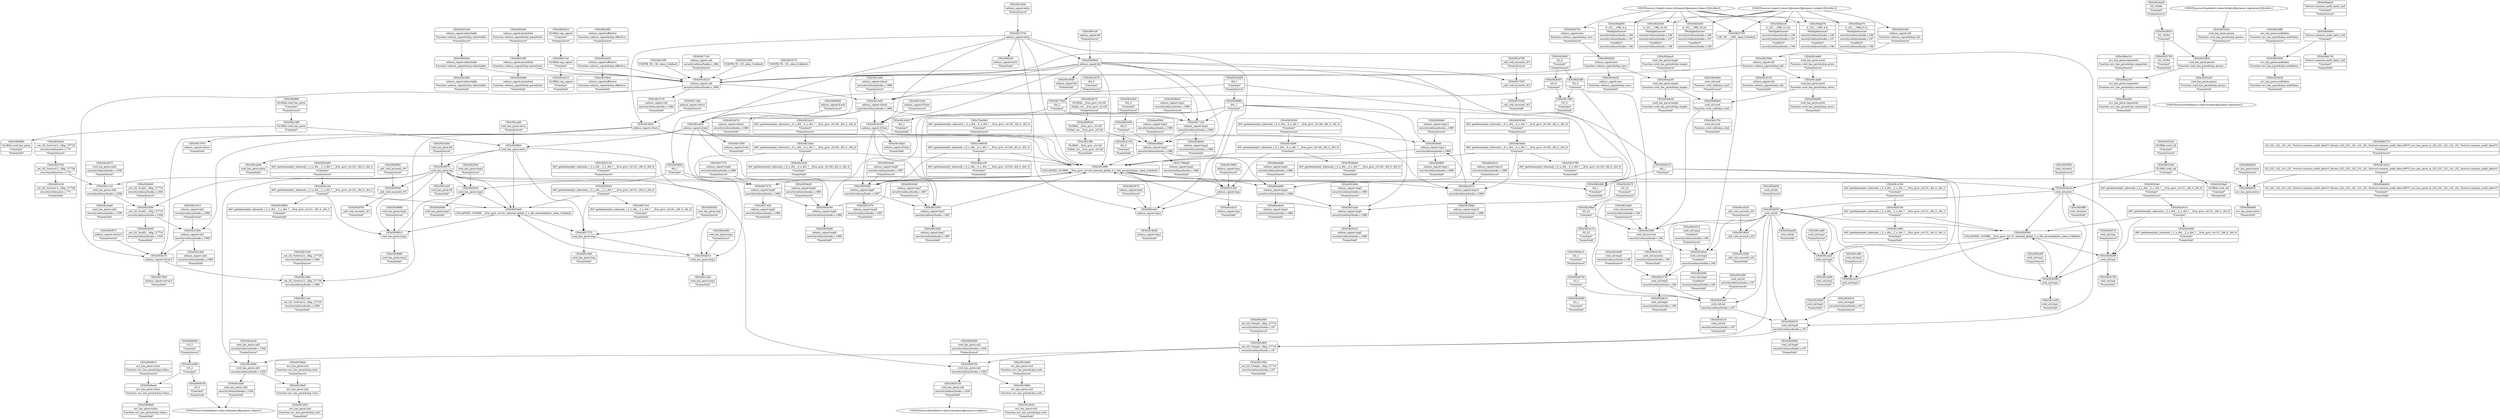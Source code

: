 digraph {
	CE0x5832950 [shape=record,shape=Mrecord,label="{CE0x5832950|_ret_i32_%call2,_!dbg_!27719|security/selinux/hooks.c,1508}"]
	CE0x5820ec0 [shape=record,shape=Mrecord,label="{CE0x5820ec0|cred_sid:entry}"]
	CE0x582f3e0 [shape=record,shape=Mrecord,label="{CE0x582f3e0|cred_has_perm:tmp3|*SummSource*}"]
	CE0x5820b00 [shape=record,shape=Mrecord,label="{CE0x5820b00|GLOBAL:__llvm_gcov_ctr140|Global_var:__llvm_gcov_ctr140}"]
	CE0x5849c30 [shape=record,shape=Mrecord,label="{CE0x5849c30|i16_2|*Constant*|*SummSink*}"]
	CE0x582f250 [shape=record,shape=Mrecord,label="{CE0x582f250|cred_has_perm:tmp3}"]
	CE0x5819b20 [shape=record,shape=Mrecord,label="{CE0x5819b20|avc_has_perm:ssid|Function::avc_has_perm&Arg::ssid::|*SummSink*}"]
	CE0x5826050 [shape=record,shape=Mrecord,label="{CE0x5826050|cred_sid:bb}"]
	CE0x5828cf0 [shape=record,shape=Mrecord,label="{CE0x5828cf0|_ret_i32_%call2,_!dbg_!27719|security/selinux/hooks.c,1508|*SummSource*}"]
	CE0x5835d40 [shape=record,shape=Mrecord,label="{CE0x5835d40|selinux_capset:tmp9|security/selinux/hooks.c,1989|*SummSink*}"]
	CE0x5833780 [shape=record,shape=Mrecord,label="{CE0x5833780|i64*_getelementptr_inbounds_(_6_x_i64_,_6_x_i64_*___llvm_gcov_ctr140,_i64_0,_i64_5)|*Constant*|*SummSink*}"]
	CE0x580ccf0 [shape=record,shape=Mrecord,label="{CE0x580ccf0|selinux_capset:bb|*SummSource*}"]
	CE0x5815440 [shape=record,shape=Mrecord,label="{CE0x5815440|_call_void_mcount()_#3|*SummSink*}"]
	CE0x583da10 [shape=record,shape=Mrecord,label="{CE0x583da10|i32_1|*Constant*|*SummSource*}"]
	CE0x5839750 [shape=record,shape=Mrecord,label="{CE0x5839750|selinux_capset:new|Function::selinux_capset&Arg::new::|*SummSource*}"]
	"CONST[source:0(mediator),value:0(static)][purpose:{operation}]"
	CE0x580c980 [shape=record,shape=Mrecord,label="{CE0x580c980|i64_1|*Constant*|*SummSink*}"]
	CE0x58259f0 [shape=record,shape=Mrecord,label="{CE0x58259f0|avc_has_perm:auditdata|Function::avc_has_perm&Arg::auditdata::|*SummSource*}"]
	CE0x581fe60 [shape=record,shape=Mrecord,label="{CE0x581fe60|i64*_getelementptr_inbounds_(_2_x_i64_,_2_x_i64_*___llvm_gcov_ctr131,_i64_0,_i64_0)|*Constant*|*SummSink*}"]
	CE0x583aac0 [shape=record,shape=Mrecord,label="{CE0x583aac0|cred_has_perm:target|Function::cred_has_perm&Arg::target::|*SummSource*}"]
	CE0x580d3e0 [shape=record,shape=Mrecord,label="{CE0x580d3e0|selinux_capset:inheritable|Function::selinux_capset&Arg::inheritable::}"]
	CE0x5815e60 [shape=record,shape=Mrecord,label="{CE0x5815e60|selinux_capset:tobool|security/selinux/hooks.c,1986|*SummSource*}"]
	CE0x5835c60 [shape=record,shape=Mrecord,label="{CE0x5835c60|selinux_capset:tmp9|security/selinux/hooks.c,1989}"]
	CE0x5821910 [shape=record,shape=Mrecord,label="{CE0x5821910|selinux_capset:call1|security/selinux/hooks.c,1989|*SummSource*}"]
	CE0x58338a0 [shape=record,shape=Mrecord,label="{CE0x58338a0|selinux_capset:tmp10|security/selinux/hooks.c,1990|*SummSink*}"]
	CE0x5839810 [shape=record,shape=Mrecord,label="{CE0x5839810|cred_has_perm:tmp2}"]
	CE0x58398f0 [shape=record,shape=Mrecord,label="{CE0x58398f0|cred_has_perm:tmp2|*SummSink*}"]
	CE0x6bedeb0 [shape=record,shape=Mrecord,label="{CE0x6bedeb0|selinux_capset:tmp4|security/selinux/hooks.c,1986|*SummSource*}"]
	CE0x5106030 [shape=record,shape=Mrecord,label="{CE0x5106030|i64*_getelementptr_inbounds_(_6_x_i64_,_6_x_i64_*___llvm_gcov_ctr140,_i64_0,_i64_3)|*Constant*}"]
	CE0x580cfc0 [shape=record,shape=Mrecord,label="{CE0x580cfc0|selinux_capset:entry|*SummSink*}"]
	CE0x5853a90 [shape=record,shape=Mrecord,label="{CE0x5853a90|selinux_capset:tmp7|security/selinux/hooks.c,1987|*SummSink*}"]
	CE0x5818a50 [shape=record,shape=Mrecord,label="{CE0x5818a50|i32_16384|*Constant*|*SummSource*}"]
	CE0x6ec86b0 [shape=record,shape=Mrecord,label="{CE0x6ec86b0|selinux_capset:tmp3|security/selinux/hooks.c,1986}"]
	CE0x5818810 [shape=record,shape=Mrecord,label="{CE0x5818810|i32_16384|*Constant*}"]
	CE0x582f480 [shape=record,shape=Mrecord,label="{CE0x582f480|cred_has_perm:tmp3|*SummSink*}"]
	CE0x5835150 [shape=record,shape=Mrecord,label="{CE0x5835150|cred_has_perm:call|security/selinux/hooks.c,1506|*SummSink*}"]
	CE0x584a310 [shape=record,shape=Mrecord,label="{CE0x584a310|avc_has_perm:requested|Function::avc_has_perm&Arg::requested::|*SummSource*}"]
	CE0x5813280 [shape=record,shape=Mrecord,label="{CE0x5813280|selinux_capset:if.end|*SummSink*}"]
	CE0x581d000 [shape=record,shape=Mrecord,label="{CE0x581d000|cred_sid:tmp3|*SummSink*}"]
	CE0x58245f0 [shape=record,shape=Mrecord,label="{CE0x58245f0|cred_sid:tmp4|*LoadInst*|security/selinux/hooks.c,196|*SummSink*}"]
	CE0x5818260 [shape=record,shape=Mrecord,label="{CE0x5818260|selinux_capset:tmp1|*SummSink*}"]
	CE0x58248d0 [shape=record,shape=Mrecord,label="{CE0x58248d0|cred_sid:tmp5|security/selinux/hooks.c,196|*SummSource*}"]
	CE0x581aaf0 [shape=record,shape=Mrecord,label="{CE0x581aaf0|cred_has_perm:entry|*SummSource*}"]
	CE0x582b9b0 [shape=record,shape=Mrecord,label="{CE0x582b9b0|cred_sid:tmp6|security/selinux/hooks.c,197|*SummSink*}"]
	CE0x5824b30 [shape=record,shape=Mrecord,label="{CE0x5824b30|selinux_capset:new|Function::selinux_capset&Arg::new::|*SummSink*}"]
	CE0x5816170 [shape=record,shape=Mrecord,label="{CE0x5816170|VOIDTB_TE:_CE:_elem_0:default:}"]
	CE0x5836d60 [shape=record,shape=Mrecord,label="{CE0x5836d60|i64*_getelementptr_inbounds_(_6_x_i64_,_6_x_i64_*___llvm_gcov_ctr140,_i64_0,_i64_0)|*Constant*|*SummSink*}"]
	CE0x58356a0 [shape=record,shape=Mrecord,label="{CE0x58356a0|GLOBAL:cred_sid|*Constant*|*SummSink*}"]
	CE0x5832150 [shape=record,shape=Mrecord,label="{CE0x5832150|i64_0|*Constant*|*SummSink*}"]
	CE0x5821b40 [shape=record,shape=Mrecord,label="{CE0x5821b40|_ret_i32_%retval.0,_!dbg_!27726|security/selinux/hooks.c,1990|*SummSource*}"]
	CE0x5849da0 [shape=record,shape=Mrecord,label="{CE0x5849da0|%struct.common_audit_data*_null|*Constant*}"]
	CE0x584e200 [shape=record,shape=Mrecord,label="{CE0x584e200|i64*_getelementptr_inbounds_(_6_x_i64_,_6_x_i64_*___llvm_gcov_ctr140,_i64_0,_i64_3)|*Constant*|*SummSink*}"]
	CE0x584bfb0 [shape=record,shape=Mrecord,label="{CE0x584bfb0|i16_2|*Constant*|*SummSource*}"]
	CE0x5825130 [shape=record,shape=Mrecord,label="{CE0x5825130|i64*_getelementptr_inbounds_(_2_x_i64_,_2_x_i64_*___llvm_gcov_ctr141,_i64_0,_i64_0)|*Constant*|*SummSource*}"]
	CE0x58240c0 [shape=record,shape=Mrecord,label="{CE0x58240c0|cred_sid:tmp4|*LoadInst*|security/selinux/hooks.c,196}"]
	CE0x584bf40 [shape=record,shape=Mrecord,label="{CE0x584bf40|avc_has_perm:entry|*SummSink*}"]
	CE0x583ad30 [shape=record,shape=Mrecord,label="{CE0x583ad30|cred_sid:bb|*SummSource*}"]
	CE0x581fca0 [shape=record,shape=Mrecord,label="{CE0x581fca0|i64*_getelementptr_inbounds_(_2_x_i64_,_2_x_i64_*___llvm_gcov_ctr131,_i64_0,_i64_0)|*Constant*|*SummSource*}"]
	CE0x5828290 [shape=record,shape=Mrecord,label="{CE0x5828290|cred_sid:tmp}"]
	CE0x583d750 [shape=record,shape=Mrecord,label="{CE0x583d750|i32_1|*Constant*}"]
	CE0x5822da0 [shape=record,shape=Mrecord,label="{CE0x5822da0|i64*_getelementptr_inbounds_(_6_x_i64_,_6_x_i64_*___llvm_gcov_ctr140,_i64_0,_i64_4)|*Constant*}"]
	CE0x5821bb0 [shape=record,shape=Mrecord,label="{CE0x5821bb0|_ret_i32_%retval.0,_!dbg_!27726|security/selinux/hooks.c,1990}"]
	CE0x5820f30 [shape=record,shape=Mrecord,label="{CE0x5820f30|cred_sid:entry|*SummSource*}"]
	CE0x5823ef0 [shape=record,shape=Mrecord,label="{CE0x5823ef0|i32_0|*Constant*}"]
	CE0x5816210 [shape=record,shape=Mrecord,label="{CE0x5816210|selinux_capset:call|security/selinux/hooks.c,1984}"]
	CE0x583aa50 [shape=record,shape=Mrecord,label="{CE0x583aa50|cred_has_perm:target|Function::cred_has_perm&Arg::target::}"]
	CE0x584a480 [shape=record,shape=Mrecord,label="{CE0x584a480|avc_has_perm:requested|Function::avc_has_perm&Arg::requested::|*SummSink*}"]
	CE0x5820cf0 [shape=record,shape=Mrecord,label="{CE0x5820cf0|selinux_capset:permitted|Function::selinux_capset&Arg::permitted::|*SummSource*}"]
	CE0x58211c0 [shape=record,shape=Mrecord,label="{CE0x58211c0|cred_has_perm:call2|security/selinux/hooks.c,1508}"]
	CE0x5818310 [shape=record,shape=Mrecord,label="{CE0x5818310|GLOBAL:cap_capset|*Constant*|*SummSink*}"]
	CE0x583a280 [shape=record,shape=Mrecord,label="{CE0x583a280|i64*_getelementptr_inbounds_(_2_x_i64_,_2_x_i64_*___llvm_gcov_ctr141,_i64_0,_i64_1)|*Constant*|*SummSource*}"]
	CE0x5831680 [shape=record,shape=Mrecord,label="{CE0x5831680|VOIDTB_TE:_CE:_elem_0:default:}"]
	CE0x5828300 [shape=record,shape=Mrecord,label="{CE0x5828300|COLLAPSED:_GCMRE___llvm_gcov_ctr131_internal_global_2_x_i64_zeroinitializer:_elem_0:default:}"]
	CE0x5832a30 [shape=record,shape=Mrecord,label="{CE0x5832a30|cred_has_perm:perms|Function::cred_has_perm&Arg::perms::|*SummSink*}"]
	CE0x5849f10 [shape=record,shape=Mrecord,label="{CE0x5849f10|avc_has_perm:tclass|Function::avc_has_perm&Arg::tclass::|*SummSource*}"]
	CE0x58350b0 [shape=record,shape=Mrecord,label="{CE0x58350b0|cred_has_perm:call|security/selinux/hooks.c,1506|*SummSource*}"]
	CE0x5816d10 [shape=record,shape=Mrecord,label="{CE0x5816d10|selinux_capset:return}"]
	CE0x5815af0 [shape=record,shape=Mrecord,label="{CE0x5815af0|selinux_capset:tobool|security/selinux/hooks.c,1986}"]
	CE0x584a800 [shape=record,shape=Mrecord,label="{CE0x584a800|4:_i32,_:_CRE_0,4_|*MultipleSource*|security/selinux/hooks.c,196|security/selinux/hooks.c,197|*LoadInst*|security/selinux/hooks.c,196}"]
	CE0x5821ff0 [shape=record,shape=Mrecord,label="{CE0x5821ff0|GLOBAL:__llvm_gcov_ctr140|Global_var:__llvm_gcov_ctr140|*SummSink*}"]
	CE0x5821830 [shape=record,shape=Mrecord,label="{CE0x5821830|selinux_capset:call1|security/selinux/hooks.c,1989}"]
	CE0x5835520 [shape=record,shape=Mrecord,label="{CE0x5835520|GLOBAL:cred_sid|*Constant*|*SummSource*}"]
	CE0x5811f90 [shape=record,shape=Mrecord,label="{CE0x5811f90|i32_0|*Constant*|*SummSink*}"]
	CE0x581ca20 [shape=record,shape=Mrecord,label="{CE0x581ca20|cred_sid:tmp2}"]
	CE0x5816420 [shape=record,shape=Mrecord,label="{CE0x5816420|i64_2|*Constant*|*SummSink*}"]
	CE0x581e010 [shape=record,shape=Mrecord,label="{CE0x581e010|i32_(i32,_i32,_i16,_i32,_%struct.common_audit_data*)*_bitcast_(i32_(i32,_i32,_i16,_i32,_%struct.common_audit_data.495*)*_avc_has_perm_to_i32_(i32,_i32,_i16,_i32,_%struct.common_audit_data*)*)|*Constant*}"]
	CE0x58174a0 [shape=record,shape=Mrecord,label="{CE0x58174a0|selinux_capset:return|*SummSource*}"]
	CE0x580c810 [shape=record,shape=Mrecord,label="{CE0x580c810|GLOBAL:cap_capset|*Constant*|*SummSource*}"]
	CE0x58158e0 [shape=record,shape=Mrecord,label="{CE0x58158e0|selinux_capset:effective|Function::selinux_capset&Arg::effective::|*SummSink*}"]
	CE0x58257b0 [shape=record,shape=Mrecord,label="{CE0x58257b0|_ret_i32_%retval.0,_!dbg_!27728|security/selinux/avc.c,775}"]
	CE0x582b810 [shape=record,shape=Mrecord,label="{CE0x582b810|cred_sid:tmp6|security/selinux/hooks.c,197|*SummSource*}"]
	CE0x582b300 [shape=record,shape=Mrecord,label="{CE0x582b300|4:_i32,_:_CRE_16,20_|*MultipleSource*|security/selinux/hooks.c,196|security/selinux/hooks.c,197|*LoadInst*|security/selinux/hooks.c,196}"]
	CE0x5852940 [shape=record,shape=Mrecord,label="{CE0x5852940|selinux_capset:tmp7|security/selinux/hooks.c,1987|*SummSource*}"]
	CE0x584b770 [shape=record,shape=Mrecord,label="{CE0x584b770|i32_(i32,_i32,_i16,_i32,_%struct.common_audit_data*)*_bitcast_(i32_(i32,_i32,_i16,_i32,_%struct.common_audit_data.495*)*_avc_has_perm_to_i32_(i32,_i32,_i16,_i32,_%struct.common_audit_data*)*)|*Constant*|*SummSource*}"]
	CE0x584a230 [shape=record,shape=Mrecord,label="{CE0x584a230|avc_has_perm:requested|Function::avc_has_perm&Arg::requested::}"]
	CE0x583d610 [shape=record,shape=Mrecord,label="{CE0x583d610|cred_sid:tmp5|security/selinux/hooks.c,196|*SummSink*}"]
	CE0x581b5b0 [shape=record,shape=Mrecord,label="{CE0x581b5b0|cred_has_perm:bb|*SummSource*}"]
	CE0x5819de0 [shape=record,shape=Mrecord,label="{CE0x5819de0|avc_has_perm:tsid|Function::avc_has_perm&Arg::tsid::|*SummSource*}"]
	CE0x58218a0 [shape=record,shape=Mrecord,label="{CE0x58218a0|selinux_capset:call1|security/selinux/hooks.c,1989|*SummSink*}"]
	CE0x584ae70 [shape=record,shape=Mrecord,label="{CE0x584ae70|4:_i32,_:_CRE_8,12_|*MultipleSource*|security/selinux/hooks.c,196|security/selinux/hooks.c,197|*LoadInst*|security/selinux/hooks.c,196}"]
	CE0x5820140 [shape=record,shape=Mrecord,label="{CE0x5820140|selinux_capset:inheritable|Function::selinux_capset&Arg::inheritable::|*SummSource*}"]
	CE0x58316f0 [shape=record,shape=Mrecord,label="{CE0x58316f0|selinux_capset:permitted|Function::selinux_capset&Arg::permitted::}"]
	CE0x581daf0 [shape=record,shape=Mrecord,label="{CE0x581daf0|cred_has_perm:call1|security/selinux/hooks.c,1506|*SummSink*}"]
	CE0x583a990 [shape=record,shape=Mrecord,label="{CE0x583a990|cred_has_perm:actor|Function::cred_has_perm&Arg::actor::|*SummSink*}"]
	CE0x5819a80 [shape=record,shape=Mrecord,label="{CE0x5819a80|avc_has_perm:ssid|Function::avc_has_perm&Arg::ssid::|*SummSource*}"]
	CE0x582fdd0 [shape=record,shape=Mrecord,label="{CE0x582fdd0|selinux_capset:tmp11|security/selinux/hooks.c,1990|*SummSource*}"]
	CE0x583c660 [shape=record,shape=Mrecord,label="{CE0x583c660|cred_sid:cred|Function::cred_sid&Arg::cred::|*SummSource*}"]
	CE0x581ad80 [shape=record,shape=Mrecord,label="{CE0x581ad80|cred_has_perm:actor|Function::cred_has_perm&Arg::actor::|*SummSource*}"]
	CE0x5821ce0 [shape=record,shape=Mrecord,label="{CE0x5821ce0|_ret_i32_%retval.0,_!dbg_!27726|security/selinux/hooks.c,1990|*SummSink*}"]
	CE0x581c2b0 [shape=record,shape=Mrecord,label="{CE0x581c2b0|cred_has_perm:tmp1|*SummSink*}"]
	CE0x5814a90 [shape=record,shape=Mrecord,label="{CE0x5814a90|i64*_getelementptr_inbounds_(_6_x_i64_,_6_x_i64_*___llvm_gcov_ctr140,_i64_0,_i64_0)|*Constant*}"]
	CE0x5825e10 [shape=record,shape=Mrecord,label="{CE0x5825e10|i64*_getelementptr_inbounds_(_2_x_i64_,_2_x_i64_*___llvm_gcov_ctr131,_i64_0,_i64_0)|*Constant*}"]
	CE0x581c530 [shape=record,shape=Mrecord,label="{CE0x581c530|i64*_getelementptr_inbounds_(_2_x_i64_,_2_x_i64_*___llvm_gcov_ctr131,_i64_0,_i64_1)|*Constant*|*SummSource*}"]
	CE0x5825630 [shape=record,shape=Mrecord,label="{CE0x5825630|avc_has_perm:auditdata|Function::avc_has_perm&Arg::auditdata::|*SummSink*}"]
	CE0x5824470 [shape=record,shape=Mrecord,label="{CE0x5824470|cred_sid:tmp4|*LoadInst*|security/selinux/hooks.c,196|*SummSource*}"]
	CE0x58480b0 [shape=record,shape=Mrecord,label="{CE0x58480b0|cred_sid:cred|Function::cred_sid&Arg::cred::}"]
	CE0x58238a0 [shape=record,shape=Mrecord,label="{CE0x58238a0|i32_22|*Constant*}"]
	CE0x5820d60 [shape=record,shape=Mrecord,label="{CE0x5820d60|selinux_capset:permitted|Function::selinux_capset&Arg::permitted::|*SummSink*}"]
	CE0x580d280 [shape=record,shape=Mrecord,label="{CE0x580d280|selinux_capset:new|Function::selinux_capset&Arg::new::}"]
	CE0x58504d0 [shape=record,shape=Mrecord,label="{CE0x58504d0|selinux_capset:tmp6|security/selinux/hooks.c,1987|*SummSource*}"]
	CE0x5823b70 [shape=record,shape=Mrecord,label="{CE0x5823b70|i32_22|*Constant*|*SummSource*}"]
	CE0x582fed0 [shape=record,shape=Mrecord,label="{CE0x582fed0|selinux_capset:tmp11|security/selinux/hooks.c,1990}"]
	CE0x5838d30 [shape=record,shape=Mrecord,label="{CE0x5838d30|selinux_capset:tmp2|security/selinux/hooks.c,1986|*SummSink*}"]
	CE0x581da30 [shape=record,shape=Mrecord,label="{CE0x581da30|cred_has_perm:call1|security/selinux/hooks.c,1506|*SummSource*}"]
	CE0x581d890 [shape=record,shape=Mrecord,label="{CE0x581d890|cred_has_perm:call1|security/selinux/hooks.c,1506}"]
	CE0x5823e80 [shape=record,shape=Mrecord,label="{CE0x5823e80|cred_sid:security|security/selinux/hooks.c,196|*SummSource*}"]
	CE0x5822e10 [shape=record,shape=Mrecord,label="{CE0x5822e10|i64*_getelementptr_inbounds_(_6_x_i64_,_6_x_i64_*___llvm_gcov_ctr140,_i64_0,_i64_4)|*Constant*|*SummSource*}"]
	CE0x584bd50 [shape=record,shape=Mrecord,label="{CE0x584bd50|avc_has_perm:entry|*SummSource*}"]
	CE0x5828370 [shape=record,shape=Mrecord,label="{CE0x5828370|cred_sid:tmp|*SummSource*}"]
	CE0x58168f0 [shape=record,shape=Mrecord,label="{CE0x58168f0|COLLAPSED:_GCMRE___llvm_gcov_ctr140_internal_global_6_x_i64_zeroinitializer:_elem_0:default:}"]
	CE0x5839880 [shape=record,shape=Mrecord,label="{CE0x5839880|cred_has_perm:tmp2|*SummSource*}"]
	CE0x6beddd0 [shape=record,shape=Mrecord,label="{CE0x6beddd0|selinux_capset:tmp4|security/selinux/hooks.c,1986}"]
	CE0x58233d0 [shape=record,shape=Mrecord,label="{CE0x58233d0|selinux_capset:old|Function::selinux_capset&Arg::old::|*SummSource*}"]
	CE0x5819f10 [shape=record,shape=Mrecord,label="{CE0x5819f10|avc_has_perm:tsid|Function::avc_has_perm&Arg::tsid::|*SummSink*}"]
	CE0x5851850 [shape=record,shape=Mrecord,label="{CE0x5851850|selinux_capset:tmp7|security/selinux/hooks.c,1987}"]
	CE0x582f9b0 [shape=record,shape=Mrecord,label="{CE0x582f9b0|cred_has_perm:entry}"]
	CE0x582fc60 [shape=record,shape=Mrecord,label="{CE0x582fc60|i32_0|*Constant*}"]
	CE0x5836660 [shape=record,shape=Mrecord,label="{CE0x5836660|selinux_capset:if.end|*SummSource*}"]
	CE0x5833410 [shape=record,shape=Mrecord,label="{CE0x5833410|selinux_capset:tmp5|security/selinux/hooks.c,1986|*SummSink*}"]
	CE0x583db80 [shape=record,shape=Mrecord,label="{CE0x583db80|i32_1|*Constant*|*SummSink*}"]
	CE0x584b850 [shape=record,shape=Mrecord,label="{CE0x584b850|i32_(i32,_i32,_i16,_i32,_%struct.common_audit_data*)*_bitcast_(i32_(i32,_i32,_i16,_i32,_%struct.common_audit_data.495*)*_avc_has_perm_to_i32_(i32,_i32,_i16,_i32,_%struct.common_audit_data*)*)|*Constant*|*SummSink*}"]
	CE0x5817550 [shape=record,shape=Mrecord,label="{CE0x5817550|_call_void_mcount()_#3}"]
	CE0x580c7a0 [shape=record,shape=Mrecord,label="{CE0x580c7a0|GLOBAL:cap_capset|*Constant*}"]
	CE0x581ce10 [shape=record,shape=Mrecord,label="{CE0x581ce10|cred_sid:tmp3}"]
	CE0x583ab30 [shape=record,shape=Mrecord,label="{CE0x583ab30|cred_has_perm:target|Function::cred_has_perm&Arg::target::|*SummSink*}"]
	CE0x5832700 [shape=record,shape=Mrecord,label="{CE0x5832700|i32_16384|*Constant*|*SummSink*}"]
	CE0x5833f70 [shape=record,shape=Mrecord,label="{CE0x5833f70|selinux_capset:retval.0|*SummSource*}"]
	CE0x58219f0 [shape=record,shape=Mrecord,label="{CE0x58219f0|GLOBAL:cred_has_perm|*Constant*}"]
	CE0x581a570 [shape=record,shape=Mrecord,label="{CE0x581a570|i64_2|*Constant*|*SummSource*}"]
	CE0x5850460 [shape=record,shape=Mrecord,label="{CE0x5850460|selinux_capset:tmp6|security/selinux/hooks.c,1987}"]
	CE0x581d0c0 [shape=record,shape=Mrecord,label="{CE0x581d0c0|_call_void_mcount()_#3}"]
	CE0x580c4e0 [shape=record,shape=Mrecord,label="{CE0x580c4e0|selinux_capset:tmp1}"]
	CE0x582b4d0 [shape=record,shape=Mrecord,label="{CE0x582b4d0|4:_i32,_:_CRE_20,24_|*MultipleSource*|security/selinux/hooks.c,196|security/selinux/hooks.c,197|*LoadInst*|security/selinux/hooks.c,196}"]
	CE0x5816840 [shape=record,shape=Mrecord,label="{CE0x5816840|selinux_capset:bb|*SummSink*}"]
	CE0x754c9b0 [shape=record,shape=Mrecord,label="{CE0x754c9b0|i64*_getelementptr_inbounds_(_6_x_i64_,_6_x_i64_*___llvm_gcov_ctr140,_i64_0,_i64_3)|*Constant*|*SummSource*}"]
	CE0x5849ea0 [shape=record,shape=Mrecord,label="{CE0x5849ea0|avc_has_perm:tclass|Function::avc_has_perm&Arg::tclass::}"]
	CE0x5849fe0 [shape=record,shape=Mrecord,label="{CE0x5849fe0|avc_has_perm:tclass|Function::avc_has_perm&Arg::tclass::|*SummSink*}"]
	CE0x58250c0 [shape=record,shape=Mrecord,label="{CE0x58250c0|i64*_getelementptr_inbounds_(_2_x_i64_,_2_x_i64_*___llvm_gcov_ctr141,_i64_0,_i64_0)|*Constant*}"]
	CE0x581a4c0 [shape=record,shape=Mrecord,label="{CE0x581a4c0|selinux_capset:if.end}"]
	CE0x5815ba0 [shape=record,shape=Mrecord,label="{CE0x5815ba0|selinux_capset:if.then|*SummSink*}"]
	CE0x5823750 [shape=record,shape=Mrecord,label="{CE0x5823750|128:_i8*,_:_CRE:_elem_0:default:}"]
	CE0x581cb00 [shape=record,shape=Mrecord,label="{CE0x581cb00|cred_sid:tmp2|*SummSink*}"]
	CE0x5819860 [shape=record,shape=Mrecord,label="{CE0x5819860|avc_has_perm:ssid|Function::avc_has_perm&Arg::ssid::}"]
	CE0x5832850 [shape=record,shape=Mrecord,label="{CE0x5832850|cred_has_perm:perms|Function::cred_has_perm&Arg::perms::}"]
	CE0x581abd0 [shape=record,shape=Mrecord,label="{CE0x581abd0|cred_has_perm:actor|Function::cred_has_perm&Arg::actor::}"]
	CE0x5855f20 [shape=record,shape=Mrecord,label="{CE0x5855f20|cred_has_perm:tmp|*SummSource*}"]
	CE0x581c430 [shape=record,shape=Mrecord,label="{CE0x581c430|cred_sid:tmp1|*SummSink*}"]
	CE0x584b230 [shape=record,shape=Mrecord,label="{CE0x584b230|4:_i32,_:_CRE_12,16_|*MultipleSource*|security/selinux/hooks.c,196|security/selinux/hooks.c,197|*LoadInst*|security/selinux/hooks.c,196}"]
	CE0x5828e00 [shape=record,shape=Mrecord,label="{CE0x5828e00|_ret_i32_%call2,_!dbg_!27719|security/selinux/hooks.c,1508|*SummSink*}"]
	CE0x6dce610 [shape=record,shape=Mrecord,label="{CE0x6dce610|selinux_capset:tmp10|security/selinux/hooks.c,1990|*SummSource*}"]
	CE0x5823360 [shape=record,shape=Mrecord,label="{CE0x5823360|selinux_capset:old|Function::selinux_capset&Arg::old::}"]
	CE0x5855eb0 [shape=record,shape=Mrecord,label="{CE0x5855eb0|COLLAPSED:_GCMRE___llvm_gcov_ctr141_internal_global_2_x_i64_zeroinitializer:_elem_0:default:}"]
	CE0x5839e50 [shape=record,shape=Mrecord,label="{CE0x5839e50|selinux_capset:tmp9|security/selinux/hooks.c,1989|*SummSource*}"]
	CE0x5836f80 [shape=record,shape=Mrecord,label="{CE0x5836f80|i64_1|*Constant*}"]
	CE0x58333a0 [shape=record,shape=Mrecord,label="{CE0x58333a0|selinux_capset:tmp5|security/selinux/hooks.c,1986}"]
	CE0x58289e0 [shape=record,shape=Mrecord,label="{CE0x58289e0|selinux_capset:bb}"]
	CE0x5821e50 [shape=record,shape=Mrecord,label="{CE0x5821e50|cred_has_perm:bb|*SummSink*}"]
	CE0x58152e0 [shape=record,shape=Mrecord,label="{CE0x58152e0|selinux_capset:if.then|*SummSource*}"]
	CE0x5813750 [shape=record,shape=Mrecord,label="{CE0x5813750|selinux_capset:entry}"]
	CE0x5833480 [shape=record,shape=Mrecord,label="{CE0x5833480|selinux_capset:tmp5|security/selinux/hooks.c,1986|*SummSource*}"]
	CE0x58210b0 [shape=record,shape=Mrecord,label="{CE0x58210b0|_ret_i32_%tmp6,_!dbg_!27716|security/selinux/hooks.c,197|*SummSink*}"]
	CE0x5819be0 [shape=record,shape=Mrecord,label="{CE0x5819be0|avc_has_perm:tsid|Function::avc_has_perm&Arg::tsid::}"]
	CE0x5833e70 [shape=record,shape=Mrecord,label="{CE0x5833e70|selinux_capset:retval.0}"]
	CE0x581d320 [shape=record,shape=Mrecord,label="{CE0x581d320|_call_void_mcount()_#3|*SummSource*}"]
	CE0x584a870 [shape=record,shape=Mrecord,label="{CE0x584a870|4:_i32,_:_CRE_4,8_|*MultipleSource*|security/selinux/hooks.c,196|security/selinux/hooks.c,197|*LoadInst*|security/selinux/hooks.c,196}"]
	CE0x582f540 [shape=record,shape=Mrecord,label="{CE0x582f540|_call_void_mcount()_#3}"]
	CE0x582f660 [shape=record,shape=Mrecord,label="{CE0x582f660|_call_void_mcount()_#3|*SummSource*}"]
	CE0x5851670 [shape=record,shape=Mrecord,label="{CE0x5851670|selinux_capset:tmp6|security/selinux/hooks.c,1987|*SummSink*}"]
	CE0x5814cb0 [shape=record,shape=Mrecord,label="{CE0x5814cb0|selinux_capset:entry|*SummSource*}"]
	CE0x6ec8560 [shape=record,shape=Mrecord,label="{CE0x6ec8560|selinux_capset:tmp3|security/selinux/hooks.c,1986|*SummSource*}"]
	CE0x58329c0 [shape=record,shape=Mrecord,label="{CE0x58329c0|cred_has_perm:perms|Function::cred_has_perm&Arg::perms::|*SummSource*}"]
	CE0x582f8f0 [shape=record,shape=Mrecord,label="{CE0x582f8f0|GLOBAL:cred_has_perm|*Constant*|*SummSource*}"]
	CE0x58335d0 [shape=record,shape=Mrecord,label="{CE0x58335d0|i64*_getelementptr_inbounds_(_6_x_i64_,_6_x_i64_*___llvm_gcov_ctr140,_i64_0,_i64_5)|*Constant*|*SummSource*}"]
	CE0x5839fa0 [shape=record,shape=Mrecord,label="{CE0x5839fa0|i64_1|*Constant*}"]
	CE0x583a450 [shape=record,shape=Mrecord,label="{CE0x583a450|selinux_capset:effective|Function::selinux_capset&Arg::effective::}"]
	CE0x583a080 [shape=record,shape=Mrecord,label="{CE0x583a080|cred_has_perm:tmp1|*SummSource*}"]
	CE0x582f760 [shape=record,shape=Mrecord,label="{CE0x582f760|_call_void_mcount()_#3|*SummSink*}"]
	CE0x5826730 [shape=record,shape=Mrecord,label="{CE0x5826730|cred_sid:tmp|*SummSink*}"]
	CE0x583b5f0 [shape=record,shape=Mrecord,label="{CE0x583b5f0|cred_sid:tmp1|*SummSource*}"]
	CE0x583a010 [shape=record,shape=Mrecord,label="{CE0x583a010|cred_has_perm:tmp1}"]
	CE0x583b7b0 [shape=record,shape=Mrecord,label="{CE0x583b7b0|i64*_getelementptr_inbounds_(_2_x_i64_,_2_x_i64_*___llvm_gcov_ctr131,_i64_0,_i64_1)|*Constant*}"]
	CE0x581d390 [shape=record,shape=Mrecord,label="{CE0x581d390|_call_void_mcount()_#3|*SummSink*}"]
	CE0x5838be0 [shape=record,shape=Mrecord,label="{CE0x5838be0|selinux_capset:tmp2|security/selinux/hooks.c,1986|*SummSource*}"]
	CE0x5836760 [shape=record,shape=Mrecord,label="{CE0x5836760|cred_has_perm:call|security/selinux/hooks.c,1506}"]
	CE0x583a1e0 [shape=record,shape=Mrecord,label="{CE0x583a1e0|i64*_getelementptr_inbounds_(_2_x_i64_,_2_x_i64_*___llvm_gcov_ctr141,_i64_0,_i64_1)|*Constant*}"]
	CE0x5825bc0 [shape=record,shape=Mrecord,label="{CE0x5825bc0|_ret_i32_%retval.0,_!dbg_!27728|security/selinux/avc.c,775|*SummSource*}"]
	CE0x5823c10 [shape=record,shape=Mrecord,label="{CE0x5823c10|i32_22|*Constant*|*SummSink*}"]
	CE0x58176b0 [shape=record,shape=Mrecord,label="{CE0x58176b0|i64_2|*Constant*}"]
	CE0x5857270 [shape=record,shape=Mrecord,label="{CE0x5857270|cred_has_perm:tmp}"]
	"CONST[source:0(mediator),value:2(dynamic)][purpose:{object}]"
	"CONST[source:1(input),value:2(dynamic)][purpose:{subject}][SrcIdx:2]"
	CE0x583c3b0 [shape=record,shape=Mrecord,label="{CE0x583c3b0|cred_sid:sid|security/selinux/hooks.c,197|*SummSource*}"]
	CE0x5823150 [shape=record,shape=Mrecord,label="{CE0x5823150|selinux_capset:old|Function::selinux_capset&Arg::old::|*SummSink*}"]
	CE0x5818100 [shape=record,shape=Mrecord,label="{CE0x5818100|selinux_capset:if.then}"]
	CE0x583c940 [shape=record,shape=Mrecord,label="{CE0x583c940|_ret_i32_%tmp6,_!dbg_!27716|security/selinux/hooks.c,197|*SummSource*}"]
	CE0x5835860 [shape=record,shape=Mrecord,label="{CE0x5835860|i64*_getelementptr_inbounds_(_2_x_i64_,_2_x_i64_*___llvm_gcov_ctr141,_i64_0,_i64_1)|*Constant*|*SummSink*}"]
	CE0x582fcd0 [shape=record,shape=Mrecord,label="{CE0x582fcd0|i32_0|*Constant*|*SummSource*}"]
	CE0x58164d0 [shape=record,shape=Mrecord,label="{CE0x58164d0|i64_1|*Constant*|*SummSource*}"]
	CE0x58570c0 [shape=record,shape=Mrecord,label="{CE0x58570c0|i64*_getelementptr_inbounds_(_2_x_i64_,_2_x_i64_*___llvm_gcov_ctr141,_i64_0,_i64_0)|*Constant*|*SummSink*}"]
	CE0x5837570 [shape=record,shape=Mrecord,label="{CE0x5837570|selinux_capset:tmp8|security/selinux/hooks.c,1989|*SummSource*}"]
	CE0x583c730 [shape=record,shape=Mrecord,label="{CE0x583c730|cred_sid:cred|Function::cred_sid&Arg::cred::|*SummSink*}"]
	CE0x584a6c0 [shape=record,shape=Mrecord,label="{CE0x584a6c0|%struct.common_audit_data*_null|*Constant*|*SummSource*}"]
	CE0x5824130 [shape=record,shape=Mrecord,label="{CE0x5824130|cred_sid:security|security/selinux/hooks.c,196|*SummSink*}"]
	CE0x58137c0 [shape=record,shape=Mrecord,label="{CE0x58137c0|selinux_capset:call|security/selinux/hooks.c,1984|*SummSink*}"]
	CE0x583c5f0 [shape=record,shape=Mrecord,label="{CE0x583c5f0|VOIDTB_TE:_CE:_elem_0:default:}"]
	CE0x583bce0 [shape=record,shape=Mrecord,label="{CE0x583bce0|cred_sid:sid|security/selinux/hooks.c,197}"]
	CE0x6bede40 [shape=record,shape=Mrecord,label="{CE0x6bede40|selinux_capset:tmp4|security/selinux/hooks.c,1986|*SummSink*}"]
	CE0x582ff40 [shape=record,shape=Mrecord,label="{CE0x582ff40|selinux_capset:tmp11|security/selinux/hooks.c,1990|*SummSink*}"]
	CE0x58278e0 [shape=record,shape=Mrecord,label="{CE0x58278e0|selinux_capset:retval.0|*SummSink*}"]
	CE0x581d780 [shape=record,shape=Mrecord,label="{CE0x581d780|_call_void_mcount()_#3|*SummSource*}"]
	CE0x582dda0 [shape=record,shape=Mrecord,label="{CE0x582dda0|i64*_getelementptr_inbounds_(_6_x_i64_,_6_x_i64_*___llvm_gcov_ctr140,_i64_0,_i64_5)|*Constant*}"]
	CE0x7788a90 [shape=record,shape=Mrecord,label="{CE0x7788a90|selinux_capset:tmp3|security/selinux/hooks.c,1986|*SummSink*}"]
	CE0x5817c30 [shape=record,shape=Mrecord,label="{CE0x5817c30|selinux_capset:call|security/selinux/hooks.c,1984|*SummSource*}"]
	CE0x582b670 [shape=record,shape=Mrecord,label="{CE0x582b670|cred_sid:tmp6|security/selinux/hooks.c,197}"]
	CE0x581c660 [shape=record,shape=Mrecord,label="{CE0x581c660|i64*_getelementptr_inbounds_(_2_x_i64_,_2_x_i64_*___llvm_gcov_ctr131,_i64_0,_i64_1)|*Constant*|*SummSink*}"]
	CE0x5825950 [shape=record,shape=Mrecord,label="{CE0x5825950|avc_has_perm:auditdata|Function::avc_has_perm&Arg::auditdata::}"]
	CE0x581ca90 [shape=record,shape=Mrecord,label="{CE0x581ca90|cred_sid:tmp2|*SummSource*}"]
	CE0x583c580 [shape=record,shape=Mrecord,label="{CE0x583c580|selinux_capset:inheritable|Function::selinux_capset&Arg::inheritable::|*SummSink*}"]
	CE0x5823570 [shape=record,shape=Mrecord,label="{CE0x5823570|selinux_capset:tmp1|*SummSource*}"]
	CE0x5820b70 [shape=record,shape=Mrecord,label="{CE0x5820b70|GLOBAL:__llvm_gcov_ctr140|Global_var:__llvm_gcov_ctr140|*SummSource*}"]
	CE0x583aed0 [shape=record,shape=Mrecord,label="{CE0x583aed0|cred_sid:bb|*SummSink*}"]
	CE0x584a730 [shape=record,shape=Mrecord,label="{CE0x584a730|%struct.common_audit_data*_null|*Constant*|*SummSink*}"]
	CE0x583b510 [shape=record,shape=Mrecord,label="{CE0x583b510|i64_1|*Constant*}"]
	CE0x583dc10 [shape=record,shape=Mrecord,label="{CE0x583dc10|cred_sid:sid|security/selinux/hooks.c,197|*SummSink*}"]
	"CONST[source:1(input),value:2(dynamic)][purpose:{object}][SrcIdx:0]"
	CE0x581d550 [shape=record,shape=Mrecord,label="{CE0x581d550|i64*_getelementptr_inbounds_(_6_x_i64_,_6_x_i64_*___llvm_gcov_ctr140,_i64_0,_i64_0)|*Constant*|*SummSource*}"]
	CE0x5817970 [shape=record,shape=Mrecord,label="{CE0x5817970|selinux_capset:return|*SummSink*}"]
	CE0x581ab60 [shape=record,shape=Mrecord,label="{CE0x581ab60|cred_has_perm:entry|*SummSink*}"]
	CE0x5835260 [shape=record,shape=Mrecord,label="{CE0x5835260|GLOBAL:cred_sid|*Constant*}"]
	CE0x581dd70 [shape=record,shape=Mrecord,label="{CE0x581dd70|cred_has_perm:call2|security/selinux/hooks.c,1508|*SummSource*}"]
	CE0x5820870 [shape=record,shape=Mrecord,label="{CE0x5820870|cred_has_perm:bb}"]
	CE0x581a080 [shape=record,shape=Mrecord,label="{CE0x581a080|i16_2|*Constant*}"]
	CE0x583b580 [shape=record,shape=Mrecord,label="{CE0x583b580|cred_sid:tmp1}"]
	CE0x581dea0 [shape=record,shape=Mrecord,label="{CE0x581dea0|cred_has_perm:call2|security/selinux/hooks.c,1508|*SummSink*}"]
	CE0x581a410 [shape=record,shape=Mrecord,label="{CE0x581a410|selinux_capset:tmp|*SummSink*}"]
	CE0x581b970 [shape=record,shape=Mrecord,label="{CE0x581b970|selinux_capset:tobool|security/selinux/hooks.c,1986|*SummSink*}"]
	CE0x58320e0 [shape=record,shape=Mrecord,label="{CE0x58320e0|i64_0|*Constant*|*SummSource*}"]
	CE0x6dce510 [shape=record,shape=Mrecord,label="{CE0x6dce510|selinux_capset:tmp10|security/selinux/hooks.c,1990}"]
	CE0x5815180 [shape=record,shape=Mrecord,label="{CE0x5815180|selinux_capset:tmp}"]
	CE0x580c6f0 [shape=record,shape=Mrecord,label="{CE0x580c6f0|selinux_capset:effective|Function::selinux_capset&Arg::effective::|*SummSource*}"]
	CE0x5818540 [shape=record,shape=Mrecord,label="{CE0x5818540|i64*_getelementptr_inbounds_(_6_x_i64_,_6_x_i64_*___llvm_gcov_ctr140,_i64_0,_i64_4)|*Constant*|*SummSink*}"]
	CE0x58319b0 [shape=record,shape=Mrecord,label="{CE0x58319b0|cred_has_perm:tmp|*SummSink*}"]
	CE0x584b9c0 [shape=record,shape=Mrecord,label="{CE0x584b9c0|avc_has_perm:entry}"]
	CE0x582f880 [shape=record,shape=Mrecord,label="{CE0x582f880|GLOBAL:cred_has_perm|*Constant*|*SummSink*}"]
	CE0x5820ff0 [shape=record,shape=Mrecord,label="{CE0x5820ff0|cred_sid:entry|*SummSink*}"]
	CE0x5823f60 [shape=record,shape=Mrecord,label="{CE0x5823f60|cred_sid:security|security/selinux/hooks.c,196}"]
	CE0x5837470 [shape=record,shape=Mrecord,label="{CE0x5837470|selinux_capset:tmp8|security/selinux/hooks.c,1989}"]
	CE0x5824720 [shape=record,shape=Mrecord,label="{CE0x5824720|cred_sid:tmp5|security/selinux/hooks.c,196}"]
	CE0x5837400 [shape=record,shape=Mrecord,label="{CE0x5837400|selinux_capset:tmp8|security/selinux/hooks.c,1989|*SummSink*}"]
	CE0x5815990 [shape=record,shape=Mrecord,label="{CE0x5815990|selinux_capset:tmp|*SummSource*}"]
	"CONST[source:0(mediator),value:0(static)][purpose:{operation}][SrcIdx:1]"
	"CONST[source:0(mediator),value:2(dynamic)][purpose:{subject}]"
	CE0x5820a90 [shape=record,shape=Mrecord,label="{CE0x5820a90|i64_0|*Constant*}"]
	CE0x583c800 [shape=record,shape=Mrecord,label="{CE0x583c800|_ret_i32_%tmp6,_!dbg_!27716|security/selinux/hooks.c,197}"]
	CE0x58171e0 [shape=record,shape=Mrecord,label="{CE0x58171e0|selinux_capset:tmp2|security/selinux/hooks.c,1986}"]
	CE0x581cf90 [shape=record,shape=Mrecord,label="{CE0x581cf90|cred_sid:tmp3|*SummSource*}"]
	CE0x5825c30 [shape=record,shape=Mrecord,label="{CE0x5825c30|_ret_i32_%retval.0,_!dbg_!27728|security/selinux/avc.c,775|*SummSink*}"]
	CE0x5821bb0 -> CE0x5821ce0
	CE0x5824720 -> CE0x583d610
	CE0x5839810 -> CE0x582f250
	CE0x5819de0 -> CE0x5819be0
	CE0x583c3b0 -> CE0x583bce0
	CE0x58240c0 -> CE0x58245f0
	CE0x5832850 -> CE0x584a230
	CE0x5851850 -> CE0x5853a90
	CE0x5816170 -> CE0x5816210
	CE0x5820870 -> CE0x5839810
	CE0x582fed0 -> CE0x58168f0
	CE0x6dce510 -> CE0x582fed0
	CE0x582f660 -> CE0x582f540
	CE0x583b7b0 -> CE0x5828300
	"CONST[source:1(input),value:2(dynamic)][purpose:{object}][SrcIdx:0]" -> CE0x5839750
	CE0x5820a90 -> CE0x5832150
	CE0x58250c0 -> CE0x5857270
	CE0x754c9b0 -> CE0x5106030
	CE0x583b580 -> CE0x5828300
	"CONST[source:1(input),value:2(dynamic)][purpose:{object}][SrcIdx:0]" -> CE0x584a870
	CE0x5819860 -> CE0x5819b20
	CE0x5823e80 -> CE0x5823f60
	CE0x580c4e0 -> CE0x58168f0
	CE0x5815af0 -> CE0x581a4c0
	CE0x5833480 -> CE0x58333a0
	CE0x581ca20 -> CE0x581ce10
	CE0x582dda0 -> CE0x58168f0
	"CONST[source:1(input),value:2(dynamic)][purpose:{subject}][SrcIdx:2]" -> CE0x582b4d0
	CE0x5839fa0 -> CE0x583a010
	CE0x5820870 -> CE0x581d890
	CE0x580c810 -> CE0x580c7a0
	CE0x5815e60 -> CE0x5815af0
	CE0x5832950 -> CE0x5821830
	"CONST[source:1(input),value:2(dynamic)][purpose:{subject}][SrcIdx:2]" -> CE0x58233d0
	CE0x5821b40 -> CE0x5821bb0
	CE0x5835260 -> CE0x58356a0
	CE0x5835520 -> CE0x5835260
	CE0x5850460 -> CE0x5851850
	CE0x5839810 -> CE0x58398f0
	CE0x58289e0 -> CE0x58171e0
	CE0x5836760 -> CE0x5819860
	CE0x5816d10 -> CE0x5833e70
	CE0x5826050 -> CE0x5824720
	CE0x583c660 -> CE0x58480b0
	CE0x58480b0 -> CE0x5823f60
	CE0x5823360 -> CE0x5816210
	CE0x5820870 -> CE0x582f540
	CE0x5815af0 -> CE0x581b970
	CE0x584a6c0 -> CE0x5849da0
	CE0x581a080 -> CE0x5849c30
	CE0x5824470 -> CE0x58240c0
	CE0x582f540 -> CE0x582f760
	CE0x5836f80 -> CE0x580c980
	CE0x5820ec0 -> CE0x5826050
	CE0x5828290 -> CE0x583b580
	CE0x583b5f0 -> CE0x583b580
	CE0x5821830 -> CE0x5833e70
	CE0x581a4c0 -> CE0x5821830
	CE0x5833f70 -> CE0x5833e70
	CE0x58257b0 -> CE0x58211c0
	CE0x5828300 -> CE0x581ca20
	CE0x58289e0 -> CE0x6beddd0
	CE0x58320e0 -> CE0x5820a90
	CE0x6ec8560 -> CE0x6ec86b0
	CE0x5832850 -> CE0x5832a30
	CE0x5820a90 -> CE0x6ec86b0
	CE0x581daf0 -> "CONST[source:0(mediator),value:2(dynamic)][purpose:{object}]"
	CE0x5825bc0 -> CE0x58257b0
	CE0x583a450 -> CE0x5816210
	CE0x5823ef0 -> CE0x5811f90
	"CONST[source:1(input),value:2(dynamic)][purpose:{object}][SrcIdx:0]" -> CE0x584ae70
	CE0x584a870 -> CE0x582b670
	CE0x583b510 -> CE0x581ce10
	CE0x583a1e0 -> CE0x5835860
	CE0x581a4c0 -> CE0x582f9b0
	CE0x6ec86b0 -> CE0x7788a90
	CE0x5813750 -> CE0x58289e0
	CE0x581ca20 -> CE0x581cb00
	CE0x581abd0 -> CE0x58480b0
	CE0x5828370 -> CE0x5828290
	CE0x5836f80 -> CE0x58171e0
	CE0x58289e0 -> CE0x6ec86b0
	CE0x5820b00 -> CE0x6ec86b0
	CE0x58174a0 -> CE0x5816d10
	CE0x5819a80 -> CE0x5819860
	CE0x5832950 -> CE0x5828e00
	CE0x584a310 -> CE0x584a230
	CE0x58504d0 -> CE0x5850460
	CE0x5818810 -> CE0x5832700
	CE0x5818a50 -> CE0x5818810
	CE0x5852940 -> CE0x5851850
	CE0x58168f0 -> CE0x6beddd0
	CE0x584b9c0 -> CE0x584bf40
	CE0x5836f80 -> CE0x582fed0
	CE0x5849ea0 -> CE0x5849fe0
	CE0x5838be0 -> CE0x58171e0
	CE0x581ce10 -> CE0x5828300
	"CONST[source:1(input),value:2(dynamic)][purpose:{subject}][SrcIdx:2]" -> CE0x584a870
	CE0x58289e0 -> CE0x5816210
	CE0x5831680 -> CE0x5816210
	CE0x58168f0 -> CE0x6dce510
	CE0x5837570 -> CE0x5837470
	CE0x583a1e0 -> CE0x5839810
	CE0x58480b0 -> CE0x583c730
	CE0x58168f0 -> CE0x5837470
	CE0x581ca90 -> CE0x581ca20
	CE0x5826050 -> CE0x5828300
	CE0x5823ef0 -> CE0x583bce0
	CE0x580c7a0 -> CE0x5816210
	CE0x5816d10 -> CE0x6dce510
	CE0x582f250 -> CE0x582f480
	CE0x5822da0 -> CE0x5818540
	CE0x5825950 -> CE0x5825630
	CE0x5820870 -> CE0x584b9c0
	CE0x5828cf0 -> CE0x5832950
	CE0x5826050 -> CE0x581d0c0
	CE0x583bce0 -> CE0x583dc10
	CE0x5816210 -> CE0x58137c0
	CE0x5820b70 -> CE0x5820b00
	CE0x58316f0 -> CE0x5816210
	CE0x58152e0 -> CE0x5818100
	CE0x58259f0 -> CE0x5825950
	CE0x5836660 -> CE0x581a4c0
	CE0x583a010 -> CE0x581c2b0
	"CONST[source:1(input),value:2(dynamic)][purpose:{subject}][SrcIdx:2]" -> CE0x584a800
	CE0x5823750 -> CE0x5816210
	CE0x582fc60 -> CE0x5811f90
	CE0x5817550 -> CE0x5815440
	CE0x5823750 -> CE0x58240c0
	CE0x5825e10 -> CE0x5828300
	CE0x581a4c0 -> CE0x5813280
	CE0x5816d10 -> CE0x582fed0
	CE0x581a4c0 -> CE0x5837470
	CE0x581b5b0 -> CE0x5820870
	CE0x5820b00 -> CE0x5821ff0
	CE0x583c800 -> CE0x5836760
	CE0x5814a90 -> CE0x5836d60
	CE0x582f3e0 -> CE0x582f250
	CE0x5825e10 -> CE0x5828290
	CE0x6ec86b0 -> CE0x58168f0
	CE0x5106030 -> CE0x584e200
	CE0x5820ec0 -> CE0x5828300
	CE0x58164d0 -> CE0x5836f80
	CE0x58233d0 -> CE0x5823360
	CE0x5826050 -> CE0x583bce0
	CE0x581d780 -> CE0x5817550
	CE0x5826050 -> CE0x581ca20
	CE0x582dda0 -> CE0x5833780
	CE0x5825e10 -> CE0x581fe60
	CE0x5815990 -> CE0x5815180
	CE0x5832a30 -> "CONST[source:0(mediator),value:0(static)][purpose:{operation}]"
	"CONST[source:1(input),value:2(dynamic)][purpose:{subject}][SrcIdx:2]" -> CE0x5823750
	CE0x5813750 -> CE0x5816d10
	CE0x583ad30 -> CE0x5826050
	CE0x583c940 -> CE0x583c800
	CE0x580ccf0 -> CE0x58289e0
	CE0x5818100 -> CE0x5815ba0
	CE0x583d750 -> CE0x583bce0
	CE0x5820ec0 -> CE0x583b580
	"CONST[source:1(input),value:2(dynamic)][purpose:{object}][SrcIdx:0]" -> CE0x582b300
	CE0x581d320 -> CE0x581d0c0
	CE0x6dce610 -> CE0x6dce510
	CE0x581d890 -> CE0x581daf0
	CE0x58250c0 -> CE0x58570c0
	CE0x58335d0 -> CE0x582dda0
	CE0x5817c30 -> CE0x5816210
	CE0x583c800 -> CE0x581d890
	CE0x582fcd0 -> CE0x582fc60
	CE0x5836f80 -> CE0x5835c60
	CE0x58289e0 -> CE0x58333a0
	CE0x5823f60 -> CE0x58240c0
	CE0x5820870 -> CE0x5836760
	CE0x58289e0 -> CE0x5816840
	CE0x5823f60 -> CE0x5824130
	CE0x5820870 -> CE0x582f250
	"CONST[source:1(input),value:2(dynamic)][purpose:{subject}][SrcIdx:2]" -> CE0x582b300
	CE0x5820ec0 -> CE0x5828290
	CE0x5833e70 -> CE0x58278e0
	"CONST[source:1(input),value:2(dynamic)][purpose:{object}][SrcIdx:0]" -> CE0x584a800
	CE0x583c800 -> CE0x58210b0
	CE0x580d280 -> CE0x5816210
	CE0x5825130 -> CE0x58250c0
	CE0x58257b0 -> CE0x5825c30
	CE0x582f9b0 -> CE0x583a010
	CE0x5813750 -> CE0x580cfc0
	CE0x5821830 -> CE0x58218a0
	CE0x6dce510 -> CE0x58338a0
	"CONST[source:1(input),value:2(dynamic)][purpose:{subject}][SrcIdx:2]" -> CE0x584ae70
	CE0x58240c0 -> CE0x5824720
	CE0x5855eb0 -> CE0x5857270
	CE0x5836f80 -> CE0x58333a0
	CE0x6beddd0 -> CE0x58333a0
	CE0x583a1e0 -> CE0x5855eb0
	CE0x5813750 -> CE0x581a4c0
	CE0x581a4c0 -> CE0x5835c60
	CE0x584bfb0 -> CE0x581a080
	CE0x58171e0 -> CE0x5838d30
	CE0x5835260 -> CE0x5820ec0
	CE0x5820ec0 -> CE0x5820ff0
	CE0x5106030 -> CE0x5850460
	CE0x5820f30 -> CE0x5820ec0
	CE0x5821910 -> CE0x5821830
	CE0x58176b0 -> CE0x58171e0
	CE0x582fdd0 -> CE0x582fed0
	CE0x5849da0 -> CE0x584a730
	CE0x5823360 -> CE0x581abd0
	CE0x58211c0 -> CE0x581dea0
	CE0x58250c0 -> CE0x5855eb0
	CE0x5826050 -> CE0x582b670
	CE0x58238a0 -> CE0x5823c10
	CE0x582fed0 -> CE0x582ff40
	CE0x583aa50 -> CE0x58480b0
	CE0x583aa50 -> CE0x583ab30
	CE0x58316f0 -> CE0x5820d60
	CE0x581e010 -> CE0x584b9c0
	CE0x581d0c0 -> CE0x581d390
	"CONST[source:1(input),value:2(dynamic)][purpose:{object}][SrcIdx:0]" -> CE0x5823750
	CE0x580d3e0 -> CE0x5816210
	CE0x5855f20 -> CE0x5857270
	CE0x5822da0 -> CE0x58168f0
	"CONST[source:1(input),value:2(dynamic)][purpose:{object}][SrcIdx:0]" -> CE0x584b230
	CE0x580d280 -> CE0x5824b30
	CE0x583b510 -> CE0x580c980
	CE0x581d890 -> CE0x5819be0
	"CONST[source:0(mediator),value:0(static)][purpose:{operation}][SrcIdx:1]" -> CE0x58329c0
	CE0x58333a0 -> CE0x58168f0
	CE0x5850460 -> CE0x5851670
	CE0x582f8f0 -> CE0x58219f0
	CE0x6beddd0 -> CE0x6bede40
	CE0x5851850 -> CE0x58168f0
	CE0x5828300 -> CE0x5828290
	CE0x58289e0 -> CE0x58168f0
	CE0x5826050 -> CE0x583c800
	CE0x5824720 -> CE0x583bce0
	CE0x58219f0 -> CE0x582f880
	CE0x58289e0 -> CE0x581a4c0
	CE0x5816d10 -> CE0x5817970
	CE0x5849c30 -> "CONST[source:0(mediator),value:2(dynamic)][purpose:{object}]"
	CE0x581ad80 -> CE0x581abd0
	CE0x58168f0 -> CE0x5815180
	CE0x581dd70 -> CE0x58211c0
	CE0x5855eb0 -> CE0x5839810
	CE0x583b7b0 -> CE0x581c660
	CE0x6ec86b0 -> CE0x6beddd0
	CE0x5836f80 -> CE0x580c4e0
	CE0x582f9b0 -> CE0x581ab60
	CE0x580c4e0 -> CE0x5818260
	CE0x5837470 -> CE0x5837400
	CE0x5815af0 -> CE0x5818100
	CE0x5818810 -> CE0x5832850
	CE0x5833e70 -> CE0x5821bb0
	CE0x5823360 -> CE0x5823150
	CE0x582dda0 -> CE0x6dce510
	CE0x5818100 -> CE0x5851850
	CE0x5816d10 -> CE0x58168f0
	CE0x5839fa0 -> CE0x582f250
	CE0x581ce10 -> CE0x581d000
	CE0x583b510 -> CE0x583b580
	CE0x5815180 -> CE0x580c4e0
	CE0x582b810 -> CE0x582b670
	CE0x582f9b0 -> CE0x5855eb0
	CE0x5837470 -> CE0x5835c60
	CE0x58211c0 -> CE0x5832950
	CE0x581aaf0 -> CE0x582f9b0
	CE0x58164d0 -> CE0x5839fa0
	CE0x5823570 -> CE0x580c4e0
	CE0x582fc60 -> CE0x5815af0
	CE0x5815180 -> CE0x581a410
	CE0x5813750 -> CE0x5815180
	CE0x5835150 -> "CONST[source:0(mediator),value:2(dynamic)][purpose:{subject}]"
	CE0x5822da0 -> CE0x5837470
	CE0x5818100 -> CE0x5850460
	CE0x5823b70 -> CE0x58238a0
	CE0x58164d0 -> CE0x583b510
	CE0x583a010 -> CE0x5855eb0
	CE0x581d550 -> CE0x5814a90
	CE0x58333a0 -> CE0x5833410
	CE0x5857270 -> CE0x58319b0
	CE0x584a230 -> CE0x584a480
	CE0x5849da0 -> CE0x5825950
	CE0x581cf90 -> CE0x581ce10
	CE0x581a080 -> CE0x5849ea0
	CE0x583da10 -> CE0x583d750
	"CONST[source:1(input),value:2(dynamic)][purpose:{subject}][SrcIdx:2]" -> CE0x584b230
	CE0x5836f80 -> CE0x5851850
	CE0x5816210 -> CE0x5833e70
	CE0x5813750 -> CE0x58168f0
	CE0x584bd50 -> CE0x584b9c0
	CE0x5814a90 -> CE0x5815180
	CE0x583bce0 -> CE0x582b670
	CE0x583b7b0 -> CE0x581ca20
	CE0x5813750 -> CE0x5818100
	"CONST[source:1(input),value:2(dynamic)][purpose:{object}][SrcIdx:0]" -> CE0x582b4d0
	CE0x581a4c0 -> CE0x58168f0
	CE0x5839fa0 -> CE0x580c980
	CE0x5839880 -> CE0x5839810
	CE0x581a570 -> CE0x58176b0
	CE0x581abd0 -> CE0x583a990
	CE0x58238a0 -> CE0x5823f60
	CE0x580c6f0 -> CE0x583a450
	CE0x5826050 -> CE0x581ce10
	CE0x583c5f0 -> CE0x5816210
	CE0x583a280 -> CE0x583a1e0
	CE0x5816210 -> CE0x5815af0
	CE0x581c530 -> CE0x583b7b0
	CE0x5820cf0 -> CE0x58316f0
	CE0x582f9b0 -> CE0x5820870
	CE0x5822e10 -> CE0x5822da0
	CE0x5815af0 -> CE0x58171e0
	CE0x5836760 -> CE0x5835150
	CE0x58219f0 -> CE0x582f9b0
	CE0x5820140 -> CE0x580d3e0
	CE0x5839750 -> CE0x580d280
	CE0x58329c0 -> CE0x5832850
	CE0x582f9b0 -> CE0x5857270
	CE0x580d3e0 -> CE0x583c580
	CE0x5839e50 -> CE0x5835c60
	CE0x5828290 -> CE0x5826730
	CE0x583a080 -> CE0x583a010
	CE0x5857270 -> CE0x583a010
	CE0x5826050 -> CE0x583aed0
	CE0x5835c60 -> CE0x58168f0
	CE0x581da30 -> CE0x581d890
	CE0x5835c60 -> CE0x5835d40
	CE0x58289e0 -> CE0x5815af0
	CE0x58176b0 -> CE0x5816420
	CE0x5820870 -> CE0x58211c0
	CE0x5814cb0 -> CE0x5813750
	CE0x58289e0 -> CE0x5818100
	CE0x581fca0 -> CE0x5825e10
	CE0x584b770 -> CE0x581e010
	CE0x5813750 -> CE0x580c4e0
	CE0x5819be0 -> CE0x5819f10
	CE0x583aac0 -> CE0x583aa50
	CE0x5826050 -> CE0x58240c0
	CE0x58248d0 -> CE0x5824720
	CE0x5106030 -> CE0x58168f0
	CE0x58350b0 -> CE0x5836760
	CE0x5814a90 -> CE0x58168f0
	CE0x5823ef0 -> CE0x5823f60
	CE0x5820870 -> CE0x5832950
	CE0x5826050 -> CE0x5823f60
	CE0x5818100 -> CE0x58168f0
	CE0x583a450 -> CE0x58158e0
	CE0x580c7a0 -> CE0x5818310
	CE0x58171e0 -> CE0x6ec86b0
	CE0x582f250 -> CE0x5855eb0
	CE0x5820870 -> CE0x5820ec0
	CE0x582b670 -> CE0x583c800
	CE0x580d280 -> CE0x583aa50
	CE0x58168f0 -> CE0x5850460
	CE0x581e010 -> CE0x584b850
	CE0x58289e0 -> CE0x5817550
	CE0x583b580 -> CE0x581c430
	CE0x582fcd0 -> CE0x5823ef0
	CE0x5816d10 -> CE0x5821bb0
	CE0x582b670 -> CE0x582b9b0
	CE0x5849f10 -> CE0x5849ea0
	CE0x5820870 -> CE0x5855eb0
	CE0x6bedeb0 -> CE0x6beddd0
	CE0x583d750 -> CE0x583db80
	CE0x5820870 -> CE0x5821e50
}